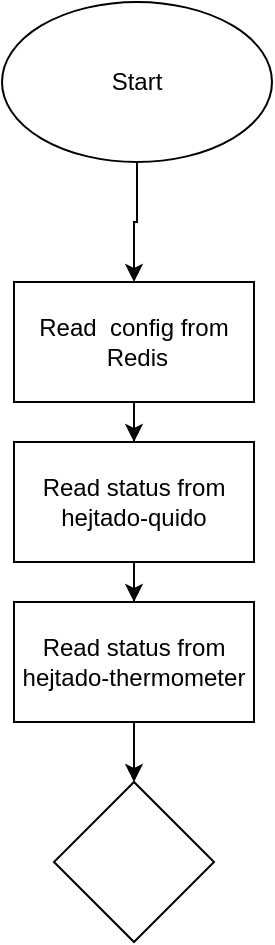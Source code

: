 <mxfile version="12.2.0" type="github" pages="1"><diagram id="on-QwQ2dZTFsyaR1r1pX" name="Page-1"><mxGraphModel dx="946" dy="605" grid="1" gridSize="10" guides="1" tooltips="1" connect="1" arrows="1" fold="1" page="1" pageScale="1" pageWidth="850" pageHeight="1100" math="0" shadow="0"><root><mxCell id="0"/><mxCell id="1" parent="0"/><mxCell id="oSUP2zpy1A8Dt4GZ5Xc4-10" style="edgeStyle=orthogonalEdgeStyle;rounded=0;orthogonalLoop=1;jettySize=auto;html=1;entryX=0.5;entryY=0;entryDx=0;entryDy=0;" edge="1" parent="1" source="oSUP2zpy1A8Dt4GZ5Xc4-1" target="oSUP2zpy1A8Dt4GZ5Xc4-2"><mxGeometry relative="1" as="geometry"/></mxCell><mxCell id="oSUP2zpy1A8Dt4GZ5Xc4-1" value="Start" style="ellipse;whiteSpace=wrap;html=1;" vertex="1" parent="1"><mxGeometry x="355" y="40" width="135" height="80" as="geometry"/></mxCell><mxCell id="oSUP2zpy1A8Dt4GZ5Xc4-9" style="edgeStyle=orthogonalEdgeStyle;rounded=0;orthogonalLoop=1;jettySize=auto;html=1;entryX=0.5;entryY=0;entryDx=0;entryDy=0;" edge="1" parent="1" source="oSUP2zpy1A8Dt4GZ5Xc4-2" target="oSUP2zpy1A8Dt4GZ5Xc4-8"><mxGeometry relative="1" as="geometry"/></mxCell><mxCell id="oSUP2zpy1A8Dt4GZ5Xc4-2" value="Read &amp;nbsp;config from &amp;nbsp;Redis" style="rounded=0;whiteSpace=wrap;html=1;direction=east;" vertex="1" parent="1"><mxGeometry x="361" y="180" width="120" height="60" as="geometry"/></mxCell><mxCell id="oSUP2zpy1A8Dt4GZ5Xc4-13" style="edgeStyle=orthogonalEdgeStyle;rounded=0;orthogonalLoop=1;jettySize=auto;html=1;entryX=0.5;entryY=0;entryDx=0;entryDy=0;" edge="1" parent="1" source="oSUP2zpy1A8Dt4GZ5Xc4-8" target="oSUP2zpy1A8Dt4GZ5Xc4-12"><mxGeometry relative="1" as="geometry"/></mxCell><mxCell id="oSUP2zpy1A8Dt4GZ5Xc4-8" value="Read status from hejtado-quido" style="rounded=0;whiteSpace=wrap;html=1;direction=east;" vertex="1" parent="1"><mxGeometry x="361" y="260" width="120" height="60" as="geometry"/></mxCell><mxCell id="oSUP2zpy1A8Dt4GZ5Xc4-16" style="edgeStyle=orthogonalEdgeStyle;rounded=0;orthogonalLoop=1;jettySize=auto;html=1;entryX=0;entryY=0.5;entryDx=0;entryDy=0;" edge="1" parent="1" source="oSUP2zpy1A8Dt4GZ5Xc4-12" target="oSUP2zpy1A8Dt4GZ5Xc4-14"><mxGeometry relative="1" as="geometry"/></mxCell><mxCell id="oSUP2zpy1A8Dt4GZ5Xc4-12" value="Read status from hejtado-thermometer" style="rounded=0;whiteSpace=wrap;html=1;direction=east;" vertex="1" parent="1"><mxGeometry x="361" y="340" width="120" height="60" as="geometry"/></mxCell><mxCell id="oSUP2zpy1A8Dt4GZ5Xc4-14" value="" style="rhombus;whiteSpace=wrap;html=1;direction=south;" vertex="1" parent="1"><mxGeometry x="381" y="430" width="80" height="80" as="geometry"/></mxCell></root></mxGraphModel></diagram></mxfile>